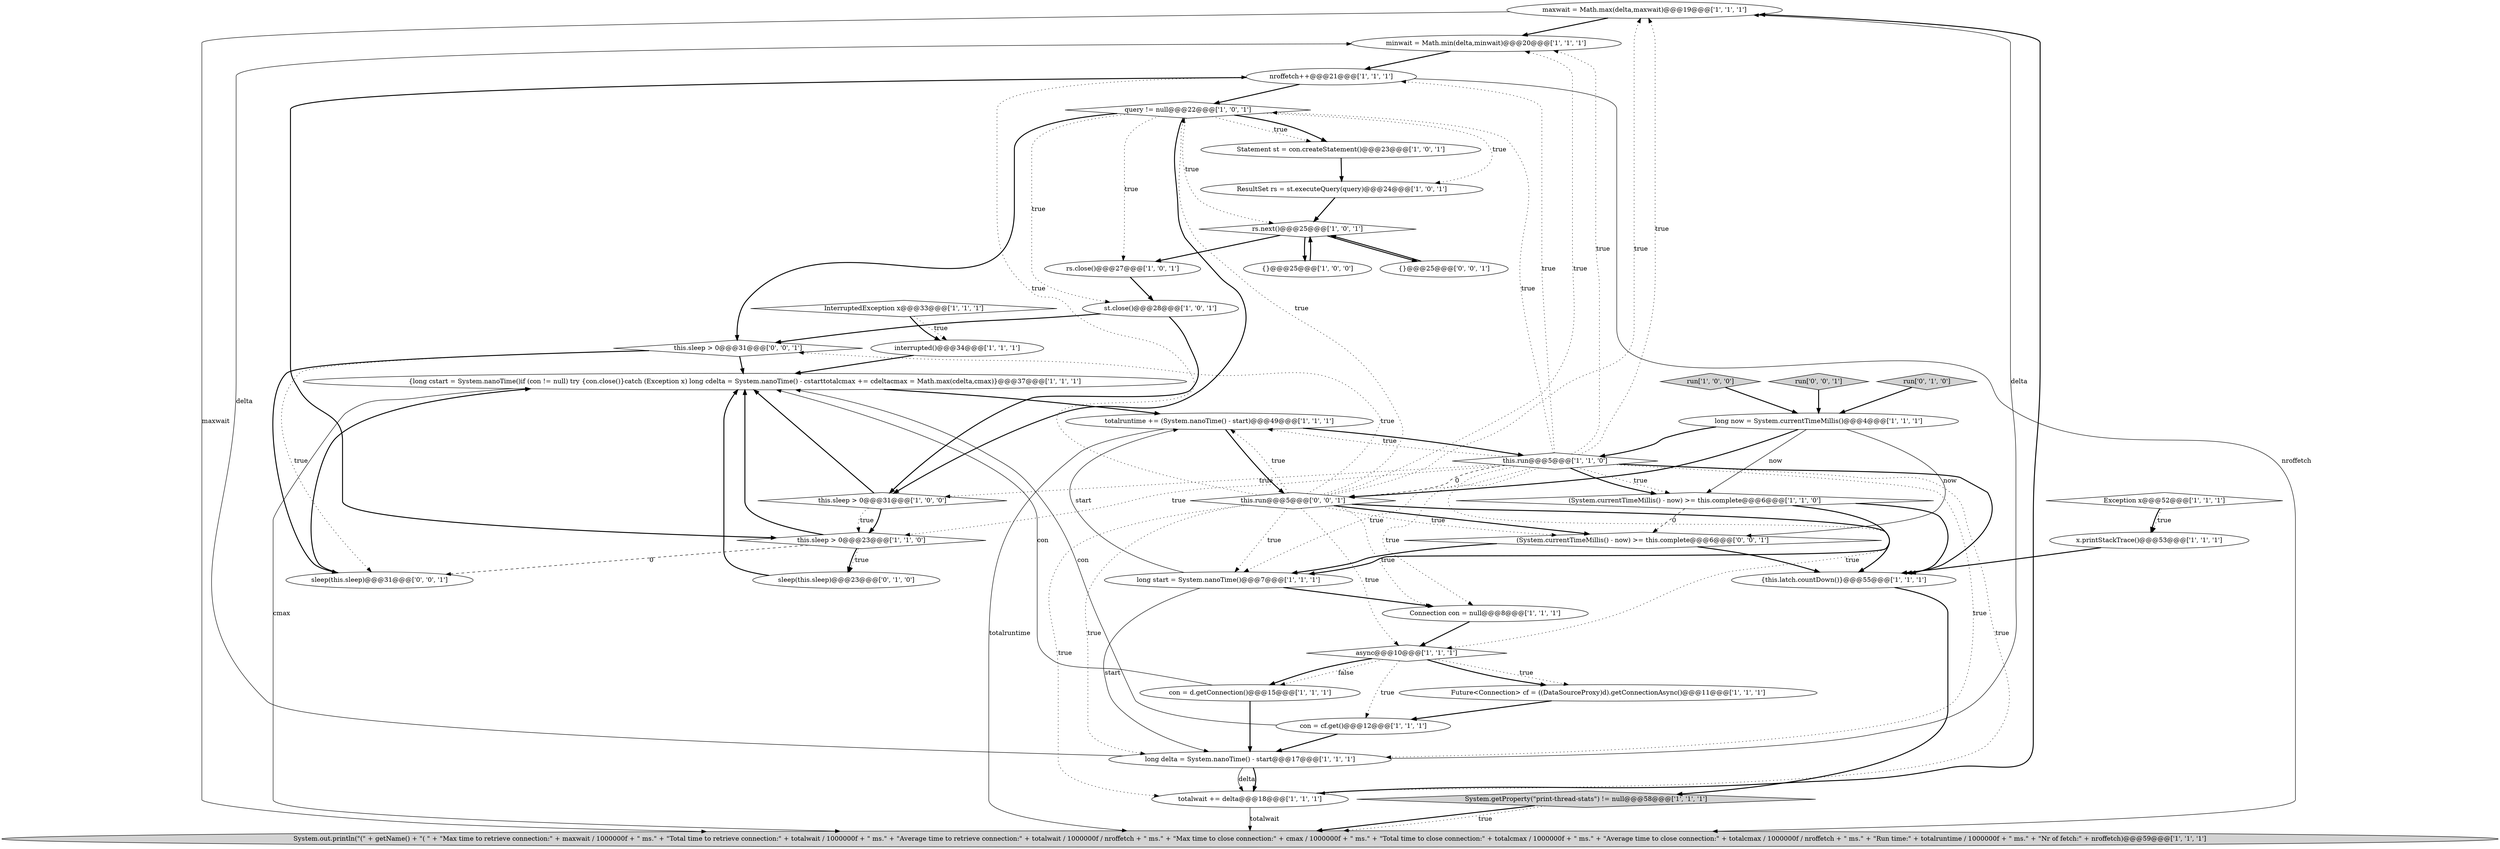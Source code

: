 digraph {
20 [style = filled, label = "maxwait = Math.max(delta,maxwait)@@@19@@@['1', '1', '1']", fillcolor = white, shape = ellipse image = "AAA0AAABBB1BBB"];
29 [style = filled, label = "run['1', '0', '0']", fillcolor = lightgray, shape = diamond image = "AAA0AAABBB1BBB"];
7 [style = filled, label = "con = cf.get()@@@12@@@['1', '1', '1']", fillcolor = white, shape = ellipse image = "AAA0AAABBB1BBB"];
0 [style = filled, label = "rs.close()@@@27@@@['1', '0', '1']", fillcolor = white, shape = ellipse image = "AAA0AAABBB1BBB"];
30 [style = filled, label = "interrupted()@@@34@@@['1', '1', '1']", fillcolor = white, shape = ellipse image = "AAA0AAABBB1BBB"];
18 [style = filled, label = "System.out.println(\"(\" + getName() + \"( \" + \"Max time to retrieve connection:\" + maxwait / 1000000f + \" ms.\" + \"Total time to retrieve connection:\" + totalwait / 1000000f + \" ms.\" + \"Average time to retrieve connection:\" + totalwait / 1000000f / nroffetch + \" ms.\" + \"Max time to close connection:\" + cmax / 1000000f + \" ms.\" + \"Total time to close connection:\" + totalcmax / 1000000f + \" ms.\" + \"Average time to close connection:\" + totalcmax / 1000000f / nroffetch + \" ms.\" + \"Run time:\" + totalruntime / 1000000f + \" ms.\" + \"Nr of fetch:\" + nroffetch)@@@59@@@['1', '1', '1']", fillcolor = lightgray, shape = ellipse image = "AAA0AAABBB1BBB"];
38 [style = filled, label = "run['0', '0', '1']", fillcolor = lightgray, shape = diamond image = "AAA0AAABBB3BBB"];
5 [style = filled, label = "Connection con = null@@@8@@@['1', '1', '1']", fillcolor = white, shape = ellipse image = "AAA0AAABBB1BBB"];
13 [style = filled, label = "System.getProperty(\"print-thread-stats\") != null@@@58@@@['1', '1', '1']", fillcolor = lightgray, shape = diamond image = "AAA0AAABBB1BBB"];
6 [style = filled, label = "minwait = Math.min(delta,minwait)@@@20@@@['1', '1', '1']", fillcolor = white, shape = ellipse image = "AAA0AAABBB1BBB"];
3 [style = filled, label = "query != null@@@22@@@['1', '0', '1']", fillcolor = white, shape = diamond image = "AAA0AAABBB1BBB"];
8 [style = filled, label = "ResultSet rs = st.executeQuery(query)@@@24@@@['1', '0', '1']", fillcolor = white, shape = ellipse image = "AAA0AAABBB1BBB"];
19 [style = filled, label = "{this.latch.countDown()}@@@55@@@['1', '1', '1']", fillcolor = white, shape = ellipse image = "AAA0AAABBB1BBB"];
36 [style = filled, label = "this.sleep > 0@@@31@@@['0', '0', '1']", fillcolor = white, shape = diamond image = "AAA0AAABBB3BBB"];
32 [style = filled, label = "totalwait += delta@@@18@@@['1', '1', '1']", fillcolor = white, shape = ellipse image = "AAA0AAABBB1BBB"];
23 [style = filled, label = "async@@@10@@@['1', '1', '1']", fillcolor = white, shape = diamond image = "AAA0AAABBB1BBB"];
2 [style = filled, label = "x.printStackTrace()@@@53@@@['1', '1', '1']", fillcolor = white, shape = ellipse image = "AAA0AAABBB1BBB"];
14 [style = filled, label = "this.run@@@5@@@['1', '1', '0']", fillcolor = white, shape = diamond image = "AAA0AAABBB1BBB"];
31 [style = filled, label = "long start = System.nanoTime()@@@7@@@['1', '1', '1']", fillcolor = white, shape = ellipse image = "AAA0AAABBB1BBB"];
25 [style = filled, label = "nroffetch++@@@21@@@['1', '1', '1']", fillcolor = white, shape = ellipse image = "AAA0AAABBB1BBB"];
34 [style = filled, label = "sleep(this.sleep)@@@23@@@['0', '1', '0']", fillcolor = white, shape = ellipse image = "AAA0AAABBB2BBB"];
15 [style = filled, label = "long now = System.currentTimeMillis()@@@4@@@['1', '1', '1']", fillcolor = white, shape = ellipse image = "AAA0AAABBB1BBB"];
4 [style = filled, label = "{long cstart = System.nanoTime()if (con != null) try {con.close()}catch (Exception x) long cdelta = System.nanoTime() - cstarttotalcmax += cdeltacmax = Math.max(cdelta,cmax)}@@@37@@@['1', '1', '1']", fillcolor = white, shape = ellipse image = "AAA0AAABBB1BBB"];
22 [style = filled, label = "Future<Connection> cf = ((DataSourceProxy)d).getConnectionAsync()@@@11@@@['1', '1', '1']", fillcolor = white, shape = ellipse image = "AAA0AAABBB1BBB"];
28 [style = filled, label = "long delta = System.nanoTime() - start@@@17@@@['1', '1', '1']", fillcolor = white, shape = ellipse image = "AAA0AAABBB1BBB"];
33 [style = filled, label = "run['0', '1', '0']", fillcolor = lightgray, shape = diamond image = "AAA0AAABBB2BBB"];
35 [style = filled, label = "{}@@@25@@@['0', '0', '1']", fillcolor = white, shape = ellipse image = "AAA0AAABBB3BBB"];
17 [style = filled, label = "totalruntime += (System.nanoTime() - start)@@@49@@@['1', '1', '1']", fillcolor = white, shape = ellipse image = "AAA0AAABBB1BBB"];
1 [style = filled, label = "Statement st = con.createStatement()@@@23@@@['1', '0', '1']", fillcolor = white, shape = ellipse image = "AAA0AAABBB1BBB"];
11 [style = filled, label = "this.sleep > 0@@@31@@@['1', '0', '0']", fillcolor = white, shape = diamond image = "AAA0AAABBB1BBB"];
27 [style = filled, label = "st.close()@@@28@@@['1', '0', '1']", fillcolor = white, shape = ellipse image = "AAA0AAABBB1BBB"];
21 [style = filled, label = "Exception x@@@52@@@['1', '1', '1']", fillcolor = white, shape = diamond image = "AAA0AAABBB1BBB"];
9 [style = filled, label = "{}@@@25@@@['1', '0', '0']", fillcolor = white, shape = ellipse image = "AAA0AAABBB1BBB"];
26 [style = filled, label = "rs.next()@@@25@@@['1', '0', '1']", fillcolor = white, shape = diamond image = "AAA0AAABBB1BBB"];
39 [style = filled, label = "(System.currentTimeMillis() - now) >= this.complete@@@6@@@['0', '0', '1']", fillcolor = white, shape = diamond image = "AAA0AAABBB3BBB"];
37 [style = filled, label = "this.run@@@5@@@['0', '0', '1']", fillcolor = white, shape = diamond image = "AAA0AAABBB3BBB"];
12 [style = filled, label = "(System.currentTimeMillis() - now) >= this.complete@@@6@@@['1', '1', '0']", fillcolor = white, shape = diamond image = "AAA0AAABBB1BBB"];
16 [style = filled, label = "this.sleep > 0@@@23@@@['1', '1', '0']", fillcolor = white, shape = diamond image = "AAA0AAABBB1BBB"];
24 [style = filled, label = "con = d.getConnection()@@@15@@@['1', '1', '1']", fillcolor = white, shape = ellipse image = "AAA0AAABBB1BBB"];
10 [style = filled, label = "InterruptedException x@@@33@@@['1', '1', '1']", fillcolor = white, shape = diamond image = "AAA0AAABBB1BBB"];
40 [style = filled, label = "sleep(this.sleep)@@@31@@@['0', '0', '1']", fillcolor = white, shape = ellipse image = "AAA0AAABBB3BBB"];
40->4 [style = bold, label=""];
29->15 [style = bold, label=""];
39->19 [style = bold, label=""];
14->32 [style = dotted, label="true"];
24->4 [style = solid, label="con"];
16->34 [style = dotted, label="true"];
23->22 [style = dotted, label="true"];
7->4 [style = solid, label="con"];
37->3 [style = dotted, label="true"];
26->9 [style = bold, label=""];
38->15 [style = bold, label=""];
10->30 [style = dotted, label="true"];
31->28 [style = solid, label="start"];
21->2 [style = bold, label=""];
37->31 [style = dotted, label="true"];
9->26 [style = bold, label=""];
3->27 [style = dotted, label="true"];
3->36 [style = bold, label=""];
23->22 [style = bold, label=""];
17->14 [style = bold, label=""];
39->31 [style = bold, label=""];
31->17 [style = solid, label="start"];
26->35 [style = bold, label=""];
3->0 [style = dotted, label="true"];
17->18 [style = solid, label="totalruntime"];
14->3 [style = dotted, label="true"];
37->36 [style = dotted, label="true"];
14->11 [style = dotted, label="true"];
28->20 [style = solid, label="delta"];
32->20 [style = bold, label=""];
28->6 [style = solid, label="delta"];
11->16 [style = bold, label=""];
24->28 [style = bold, label=""];
14->12 [style = dotted, label="true"];
5->23 [style = bold, label=""];
33->15 [style = bold, label=""];
28->32 [style = solid, label="delta"];
31->5 [style = bold, label=""];
25->3 [style = bold, label=""];
36->4 [style = bold, label=""];
3->11 [style = bold, label=""];
23->24 [style = dotted, label="false"];
16->34 [style = bold, label=""];
3->26 [style = dotted, label="true"];
36->40 [style = dotted, label="true"];
17->37 [style = bold, label=""];
37->5 [style = dotted, label="true"];
22->7 [style = bold, label=""];
26->0 [style = bold, label=""];
19->13 [style = bold, label=""];
27->11 [style = bold, label=""];
14->25 [style = dotted, label="true"];
37->20 [style = dotted, label="true"];
11->16 [style = dotted, label="true"];
3->1 [style = dotted, label="true"];
16->40 [style = dashed, label="0"];
12->31 [style = bold, label=""];
13->18 [style = bold, label=""];
12->39 [style = dashed, label="0"];
13->18 [style = dotted, label="true"];
36->40 [style = bold, label=""];
14->37 [style = dashed, label="0"];
1->8 [style = bold, label=""];
4->17 [style = bold, label=""];
15->14 [style = bold, label=""];
3->1 [style = bold, label=""];
11->4 [style = bold, label=""];
21->2 [style = dotted, label="true"];
14->19 [style = bold, label=""];
32->18 [style = solid, label="totalwait"];
14->23 [style = dotted, label="true"];
23->7 [style = dotted, label="true"];
25->16 [style = bold, label=""];
37->25 [style = dotted, label="true"];
25->18 [style = solid, label="nroffetch"];
4->18 [style = solid, label="cmax"];
28->32 [style = bold, label=""];
14->16 [style = dotted, label="true"];
14->17 [style = dotted, label="true"];
37->6 [style = dotted, label="true"];
14->5 [style = dotted, label="true"];
7->28 [style = bold, label=""];
37->32 [style = dotted, label="true"];
14->28 [style = dotted, label="true"];
16->4 [style = bold, label=""];
15->37 [style = bold, label=""];
35->26 [style = bold, label=""];
10->30 [style = bold, label=""];
37->39 [style = bold, label=""];
20->18 [style = solid, label="maxwait"];
14->6 [style = dotted, label="true"];
2->19 [style = bold, label=""];
27->36 [style = bold, label=""];
0->27 [style = bold, label=""];
15->39 [style = solid, label="now"];
20->6 [style = bold, label=""];
37->17 [style = dotted, label="true"];
14->20 [style = dotted, label="true"];
23->24 [style = bold, label=""];
30->4 [style = bold, label=""];
14->12 [style = bold, label=""];
37->39 [style = dotted, label="true"];
34->4 [style = bold, label=""];
14->31 [style = dotted, label="true"];
37->28 [style = dotted, label="true"];
37->19 [style = bold, label=""];
37->23 [style = dotted, label="true"];
12->19 [style = bold, label=""];
15->12 [style = solid, label="now"];
3->8 [style = dotted, label="true"];
6->25 [style = bold, label=""];
8->26 [style = bold, label=""];
}
